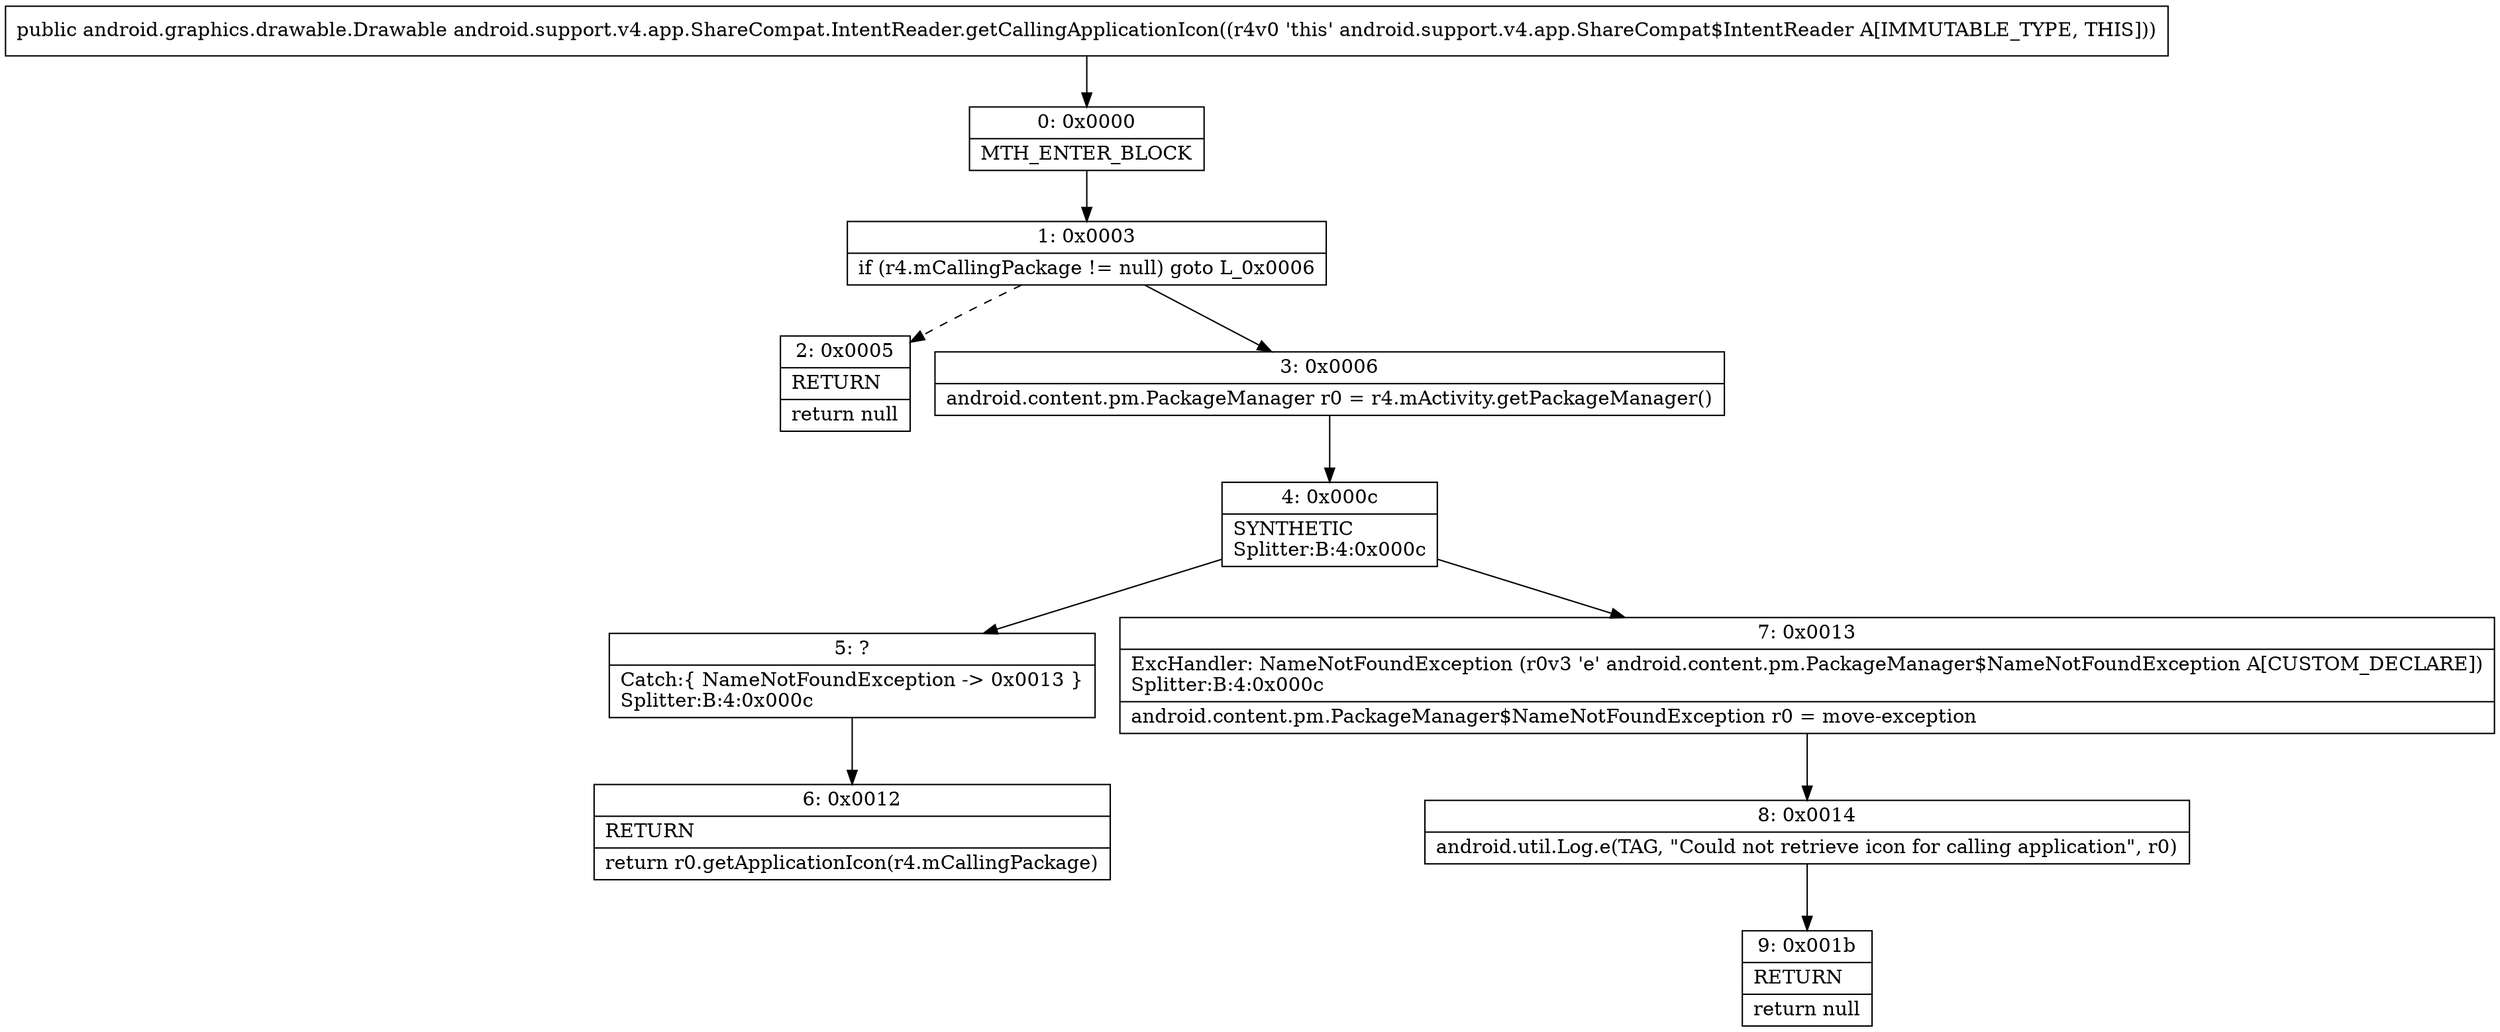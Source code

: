 digraph "CFG forandroid.support.v4.app.ShareCompat.IntentReader.getCallingApplicationIcon()Landroid\/graphics\/drawable\/Drawable;" {
Node_0 [shape=record,label="{0\:\ 0x0000|MTH_ENTER_BLOCK\l}"];
Node_1 [shape=record,label="{1\:\ 0x0003|if (r4.mCallingPackage != null) goto L_0x0006\l}"];
Node_2 [shape=record,label="{2\:\ 0x0005|RETURN\l|return null\l}"];
Node_3 [shape=record,label="{3\:\ 0x0006|android.content.pm.PackageManager r0 = r4.mActivity.getPackageManager()\l}"];
Node_4 [shape=record,label="{4\:\ 0x000c|SYNTHETIC\lSplitter:B:4:0x000c\l}"];
Node_5 [shape=record,label="{5\:\ ?|Catch:\{ NameNotFoundException \-\> 0x0013 \}\lSplitter:B:4:0x000c\l}"];
Node_6 [shape=record,label="{6\:\ 0x0012|RETURN\l|return r0.getApplicationIcon(r4.mCallingPackage)\l}"];
Node_7 [shape=record,label="{7\:\ 0x0013|ExcHandler: NameNotFoundException (r0v3 'e' android.content.pm.PackageManager$NameNotFoundException A[CUSTOM_DECLARE])\lSplitter:B:4:0x000c\l|android.content.pm.PackageManager$NameNotFoundException r0 = move\-exception\l}"];
Node_8 [shape=record,label="{8\:\ 0x0014|android.util.Log.e(TAG, \"Could not retrieve icon for calling application\", r0)\l}"];
Node_9 [shape=record,label="{9\:\ 0x001b|RETURN\l|return null\l}"];
MethodNode[shape=record,label="{public android.graphics.drawable.Drawable android.support.v4.app.ShareCompat.IntentReader.getCallingApplicationIcon((r4v0 'this' android.support.v4.app.ShareCompat$IntentReader A[IMMUTABLE_TYPE, THIS])) }"];
MethodNode -> Node_0;
Node_0 -> Node_1;
Node_1 -> Node_2[style=dashed];
Node_1 -> Node_3;
Node_3 -> Node_4;
Node_4 -> Node_5;
Node_4 -> Node_7;
Node_5 -> Node_6;
Node_7 -> Node_8;
Node_8 -> Node_9;
}

